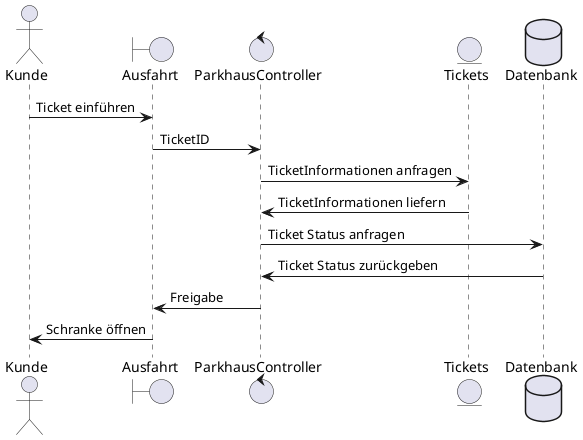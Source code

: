 @startuml
actor Kunde
boundary Ausfahrt
control ParkhausController
entity Tickets
database Datenbank
Kunde -> Ausfahrt : Ticket einführen
Ausfahrt -> ParkhausController : TicketID
ParkhausController -> Tickets : TicketInformationen anfragen
Tickets -> ParkhausController : TicketInformationen liefern
ParkhausController -> Datenbank : Ticket Status anfragen
Datenbank -> ParkhausController : Ticket Status zurückgeben
ParkhausController -> Ausfahrt : Freigabe
Ausfahrt -> Kunde : Schranke öffnen
@enduml
